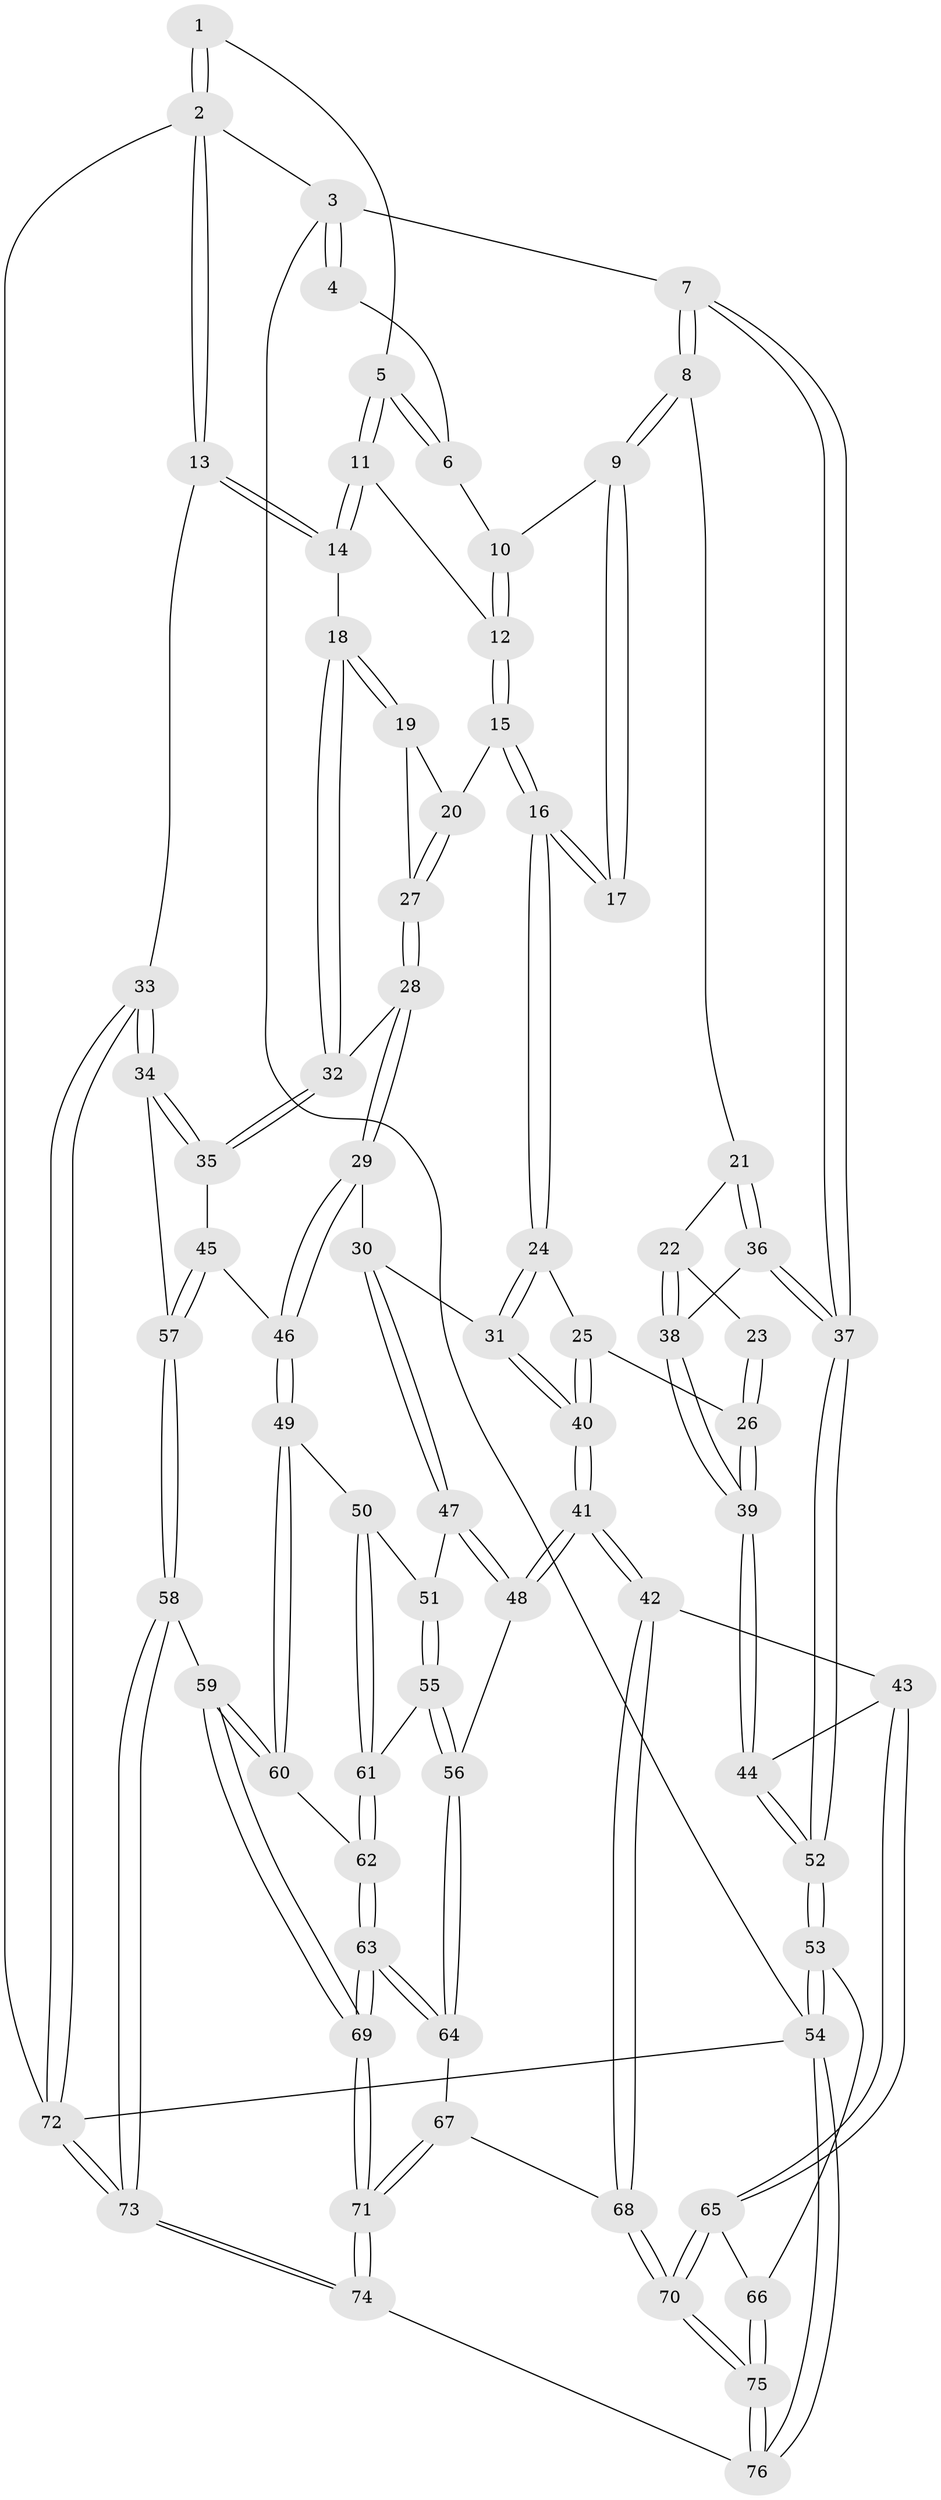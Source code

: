 // Generated by graph-tools (version 1.1) at 2025/03/03/09/25 03:03:11]
// undirected, 76 vertices, 187 edges
graph export_dot {
graph [start="1"]
  node [color=gray90,style=filled];
  1 [pos="+0.9290496753736505+0"];
  2 [pos="+1+0"];
  3 [pos="+0+0"];
  4 [pos="+0.6202700199198021+0"];
  5 [pos="+0.8199708169958637+0.21404015420688738"];
  6 [pos="+0.5565986949308479+0.07767573084917392"];
  7 [pos="+0+0"];
  8 [pos="+0+0.12417187766108545"];
  9 [pos="+0.22144990273250306+0.16950913063159673"];
  10 [pos="+0.538135197294651+0.11010486052735977"];
  11 [pos="+0.8204427631721976+0.23885629028488672"];
  12 [pos="+0.5880548393703239+0.30142969858601737"];
  13 [pos="+1+0.36859132950415124"];
  14 [pos="+0.9176459277807125+0.35857324617339487"];
  15 [pos="+0.5723419586832572+0.35955234521940294"];
  16 [pos="+0.5212529606322261+0.4085076022664553"];
  17 [pos="+0.4309181934845566+0.3679432448283099"];
  18 [pos="+0.8420502949341798+0.43069373770137487"];
  19 [pos="+0.7198071844175039+0.4057095688087112"];
  20 [pos="+0.589937496315276+0.3678378421708152"];
  21 [pos="+0.1458125262713032+0.39502193265019125"];
  22 [pos="+0.16726613092277898+0.41558766170726447"];
  23 [pos="+0.31137991012606064+0.4209588092778521"];
  24 [pos="+0.5137482621482112+0.44854825727806064"];
  25 [pos="+0.47105255117190503+0.48413052973164084"];
  26 [pos="+0.38523963157373065+0.5264109464042045"];
  27 [pos="+0.7052525150987585+0.5105669536009568"];
  28 [pos="+0.734324353538869+0.5595665273769534"];
  29 [pos="+0.7260650173506961+0.570323053261884"];
  30 [pos="+0.60307378085718+0.5835711114992158"];
  31 [pos="+0.5802561491199805+0.5584493940802586"];
  32 [pos="+0.8217516346089098+0.5010750066938532"];
  33 [pos="+1+0.7120453775639274"];
  34 [pos="+1+0.7244554287699957"];
  35 [pos="+0.9232632119652632+0.6611564958237467"];
  36 [pos="+0.07235862248407775+0.6465828711232395"];
  37 [pos="+0+0.7785412967574085"];
  38 [pos="+0.27677135997413205+0.605339520159141"];
  39 [pos="+0.28260732743722067+0.6094566060344657"];
  40 [pos="+0.4551731875864426+0.6656550542264273"];
  41 [pos="+0.4123255911581287+0.7687547876834688"];
  42 [pos="+0.39450142872838595+0.7726885587385183"];
  43 [pos="+0.34536916913451615+0.7442322716098876"];
  44 [pos="+0.3040277804299479+0.6762673902617826"];
  45 [pos="+0.7693002069608459+0.680407220284565"];
  46 [pos="+0.7616274207940249+0.680317947342319"];
  47 [pos="+0.5983417004161884+0.6666726181328122"];
  48 [pos="+0.43746604918605586+0.7704099596358568"];
  49 [pos="+0.7448243970729549+0.7002431376144886"];
  50 [pos="+0.688448671446573+0.7201385391136055"];
  51 [pos="+0.6254857828678744+0.6914704452611307"];
  52 [pos="+0+0.8272605633402189"];
  53 [pos="+0+0.8415410131511377"];
  54 [pos="+0+1"];
  55 [pos="+0.6035250545393226+0.7869037127494236"];
  56 [pos="+0.5222696640258917+0.8192880728744423"];
  57 [pos="+0.8836443221852303+0.8472420927825693"];
  58 [pos="+0.8597521557424862+0.8683516910162052"];
  59 [pos="+0.8320218458292756+0.8675622431209613"];
  60 [pos="+0.7918101030795062+0.8376248878483282"];
  61 [pos="+0.6746127790069416+0.8054882056581281"];
  62 [pos="+0.6803629666775233+0.8204380070564138"];
  63 [pos="+0.6433349692458352+0.8883341372204449"];
  64 [pos="+0.553561345641043+0.8611262193356003"];
  65 [pos="+0.15349567853542645+0.8669641388057424"];
  66 [pos="+0+0.8486627069672618"];
  67 [pos="+0.544801194463575+0.9017004436962766"];
  68 [pos="+0.36287507327864604+1"];
  69 [pos="+0.6836815955295149+0.9862953549567224"];
  70 [pos="+0.36271335107169245+1"];
  71 [pos="+0.6496260000979449+1"];
  72 [pos="+1+1"];
  73 [pos="+1+1"];
  74 [pos="+0.6313987588299628+1"];
  75 [pos="+0.3635500189684628+1"];
  76 [pos="+0.3782781916019046+1"];
  1 -- 2;
  1 -- 2;
  1 -- 5;
  2 -- 3;
  2 -- 13;
  2 -- 13;
  2 -- 72;
  3 -- 4;
  3 -- 4;
  3 -- 7;
  3 -- 54;
  4 -- 6;
  5 -- 6;
  5 -- 6;
  5 -- 11;
  5 -- 11;
  6 -- 10;
  7 -- 8;
  7 -- 8;
  7 -- 37;
  7 -- 37;
  8 -- 9;
  8 -- 9;
  8 -- 21;
  9 -- 10;
  9 -- 17;
  9 -- 17;
  10 -- 12;
  10 -- 12;
  11 -- 12;
  11 -- 14;
  11 -- 14;
  12 -- 15;
  12 -- 15;
  13 -- 14;
  13 -- 14;
  13 -- 33;
  14 -- 18;
  15 -- 16;
  15 -- 16;
  15 -- 20;
  16 -- 17;
  16 -- 17;
  16 -- 24;
  16 -- 24;
  18 -- 19;
  18 -- 19;
  18 -- 32;
  18 -- 32;
  19 -- 20;
  19 -- 27;
  20 -- 27;
  20 -- 27;
  21 -- 22;
  21 -- 36;
  21 -- 36;
  22 -- 23;
  22 -- 38;
  22 -- 38;
  23 -- 26;
  23 -- 26;
  24 -- 25;
  24 -- 31;
  24 -- 31;
  25 -- 26;
  25 -- 40;
  25 -- 40;
  26 -- 39;
  26 -- 39;
  27 -- 28;
  27 -- 28;
  28 -- 29;
  28 -- 29;
  28 -- 32;
  29 -- 30;
  29 -- 46;
  29 -- 46;
  30 -- 31;
  30 -- 47;
  30 -- 47;
  31 -- 40;
  31 -- 40;
  32 -- 35;
  32 -- 35;
  33 -- 34;
  33 -- 34;
  33 -- 72;
  33 -- 72;
  34 -- 35;
  34 -- 35;
  34 -- 57;
  35 -- 45;
  36 -- 37;
  36 -- 37;
  36 -- 38;
  37 -- 52;
  37 -- 52;
  38 -- 39;
  38 -- 39;
  39 -- 44;
  39 -- 44;
  40 -- 41;
  40 -- 41;
  41 -- 42;
  41 -- 42;
  41 -- 48;
  41 -- 48;
  42 -- 43;
  42 -- 68;
  42 -- 68;
  43 -- 44;
  43 -- 65;
  43 -- 65;
  44 -- 52;
  44 -- 52;
  45 -- 46;
  45 -- 57;
  45 -- 57;
  46 -- 49;
  46 -- 49;
  47 -- 48;
  47 -- 48;
  47 -- 51;
  48 -- 56;
  49 -- 50;
  49 -- 60;
  49 -- 60;
  50 -- 51;
  50 -- 61;
  50 -- 61;
  51 -- 55;
  51 -- 55;
  52 -- 53;
  52 -- 53;
  53 -- 54;
  53 -- 54;
  53 -- 66;
  54 -- 76;
  54 -- 76;
  54 -- 72;
  55 -- 56;
  55 -- 56;
  55 -- 61;
  56 -- 64;
  56 -- 64;
  57 -- 58;
  57 -- 58;
  58 -- 59;
  58 -- 73;
  58 -- 73;
  59 -- 60;
  59 -- 60;
  59 -- 69;
  59 -- 69;
  60 -- 62;
  61 -- 62;
  61 -- 62;
  62 -- 63;
  62 -- 63;
  63 -- 64;
  63 -- 64;
  63 -- 69;
  63 -- 69;
  64 -- 67;
  65 -- 66;
  65 -- 70;
  65 -- 70;
  66 -- 75;
  66 -- 75;
  67 -- 68;
  67 -- 71;
  67 -- 71;
  68 -- 70;
  68 -- 70;
  69 -- 71;
  69 -- 71;
  70 -- 75;
  70 -- 75;
  71 -- 74;
  71 -- 74;
  72 -- 73;
  72 -- 73;
  73 -- 74;
  73 -- 74;
  74 -- 76;
  75 -- 76;
  75 -- 76;
}

